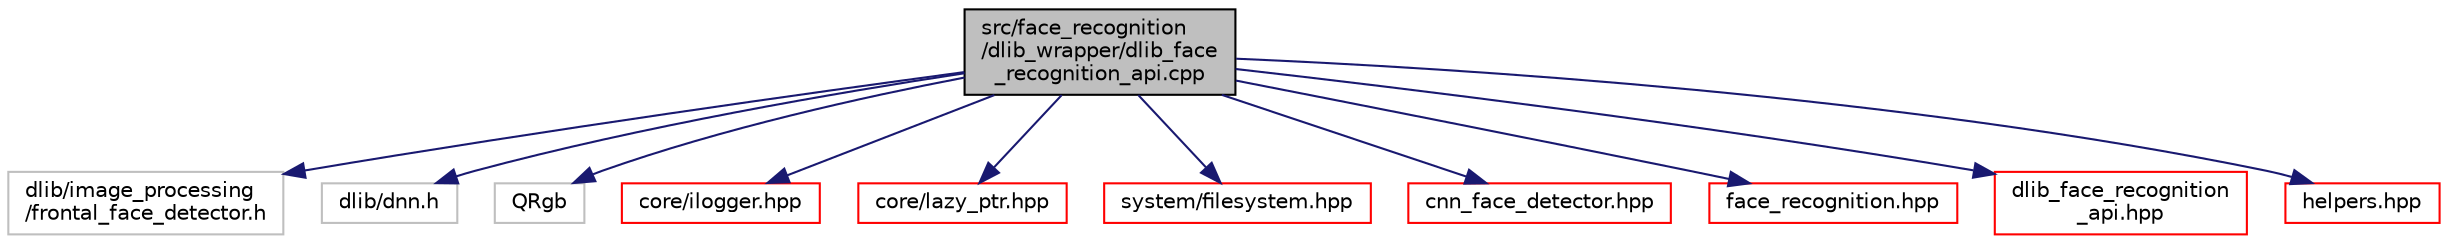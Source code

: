 digraph "src/face_recognition/dlib_wrapper/dlib_face_recognition_api.cpp"
{
 // LATEX_PDF_SIZE
  edge [fontname="Helvetica",fontsize="10",labelfontname="Helvetica",labelfontsize="10"];
  node [fontname="Helvetica",fontsize="10",shape=record];
  Node1 [label="src/face_recognition\l/dlib_wrapper/dlib_face\l_recognition_api.cpp",height=0.2,width=0.4,color="black", fillcolor="grey75", style="filled", fontcolor="black",tooltip=" "];
  Node1 -> Node2 [color="midnightblue",fontsize="10",style="solid",fontname="Helvetica"];
  Node2 [label="dlib/image_processing\l/frontal_face_detector.h",height=0.2,width=0.4,color="grey75", fillcolor="white", style="filled",tooltip=" "];
  Node1 -> Node3 [color="midnightblue",fontsize="10",style="solid",fontname="Helvetica"];
  Node3 [label="dlib/dnn.h",height=0.2,width=0.4,color="grey75", fillcolor="white", style="filled",tooltip=" "];
  Node1 -> Node4 [color="midnightblue",fontsize="10",style="solid",fontname="Helvetica"];
  Node4 [label="QRgb",height=0.2,width=0.4,color="grey75", fillcolor="white", style="filled",tooltip=" "];
  Node1 -> Node5 [color="midnightblue",fontsize="10",style="solid",fontname="Helvetica"];
  Node5 [label="core/ilogger.hpp",height=0.2,width=0.4,color="red", fillcolor="white", style="filled",URL="$ilogger_8hpp.html",tooltip=" "];
  Node1 -> Node10 [color="midnightblue",fontsize="10",style="solid",fontname="Helvetica"];
  Node10 [label="core/lazy_ptr.hpp",height=0.2,width=0.4,color="red", fillcolor="white", style="filled",URL="$lazy__ptr_8hpp.html",tooltip=" "];
  Node1 -> Node11 [color="midnightblue",fontsize="10",style="solid",fontname="Helvetica"];
  Node11 [label="system/filesystem.hpp",height=0.2,width=0.4,color="red", fillcolor="white", style="filled",URL="$filesystem_8hpp.html",tooltip=" "];
  Node1 -> Node13 [color="midnightblue",fontsize="10",style="solid",fontname="Helvetica"];
  Node13 [label="cnn_face_detector.hpp",height=0.2,width=0.4,color="red", fillcolor="white", style="filled",URL="$cnn__face__detector_8hpp.html",tooltip=" "];
  Node1 -> Node17 [color="midnightblue",fontsize="10",style="solid",fontname="Helvetica"];
  Node17 [label="face_recognition.hpp",height=0.2,width=0.4,color="red", fillcolor="white", style="filled",URL="$dlib__wrapper_2face__recognition_8hpp.html",tooltip=" "];
  Node1 -> Node19 [color="midnightblue",fontsize="10",style="solid",fontname="Helvetica"];
  Node19 [label="dlib_face_recognition\l_api.hpp",height=0.2,width=0.4,color="red", fillcolor="white", style="filled",URL="$dlib__face__recognition__api_8hpp.html",tooltip=" "];
  Node1 -> Node25 [color="midnightblue",fontsize="10",style="solid",fontname="Helvetica"];
  Node25 [label="helpers.hpp",height=0.2,width=0.4,color="red", fillcolor="white", style="filled",URL="$helpers_8hpp.html",tooltip=" "];
}
